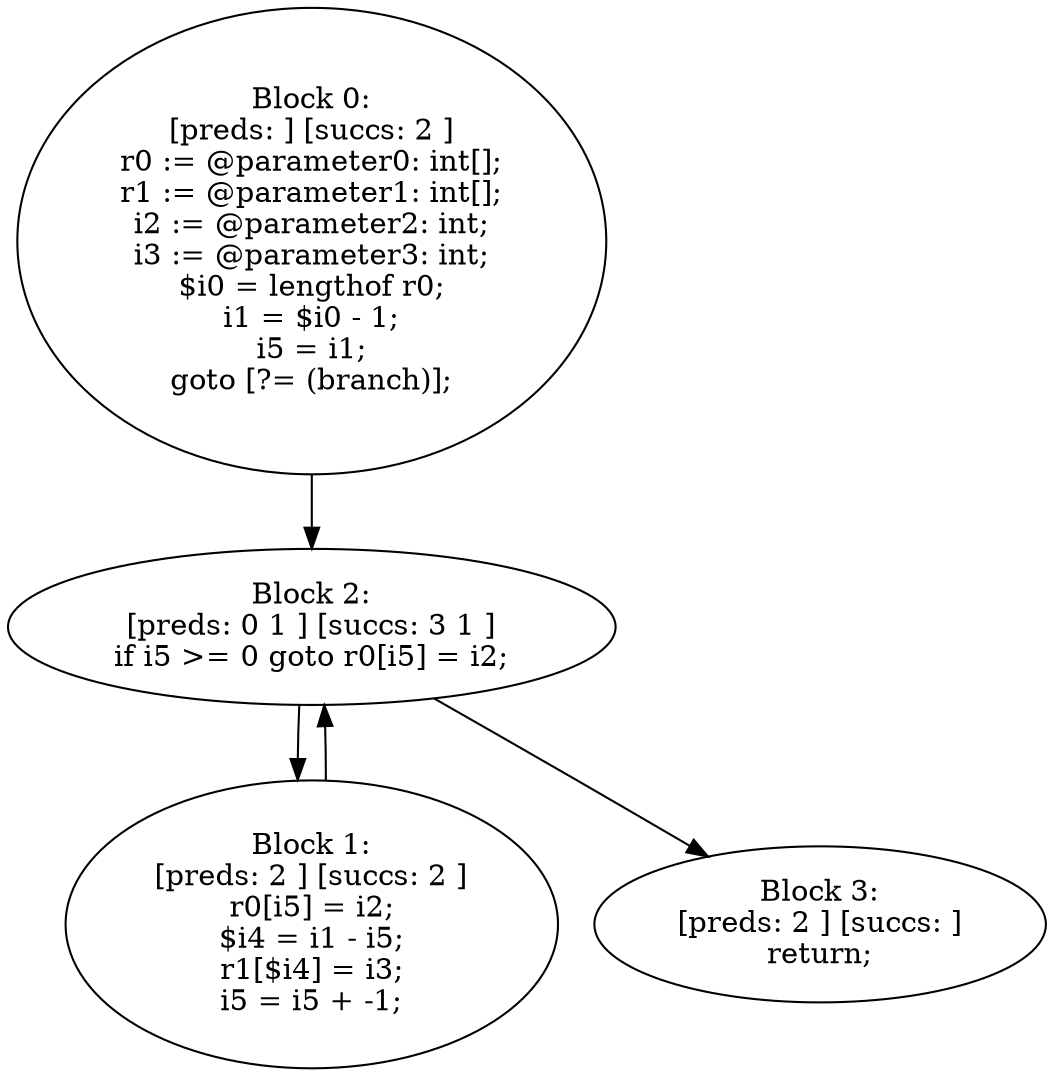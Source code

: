 digraph "unitGraph" {
    "Block 0:
[preds: ] [succs: 2 ]
r0 := @parameter0: int[];
r1 := @parameter1: int[];
i2 := @parameter2: int;
i3 := @parameter3: int;
$i0 = lengthof r0;
i1 = $i0 - 1;
i5 = i1;
goto [?= (branch)];
"
    "Block 1:
[preds: 2 ] [succs: 2 ]
r0[i5] = i2;
$i4 = i1 - i5;
r1[$i4] = i3;
i5 = i5 + -1;
"
    "Block 2:
[preds: 0 1 ] [succs: 3 1 ]
if i5 >= 0 goto r0[i5] = i2;
"
    "Block 3:
[preds: 2 ] [succs: ]
return;
"
    "Block 0:
[preds: ] [succs: 2 ]
r0 := @parameter0: int[];
r1 := @parameter1: int[];
i2 := @parameter2: int;
i3 := @parameter3: int;
$i0 = lengthof r0;
i1 = $i0 - 1;
i5 = i1;
goto [?= (branch)];
"->"Block 2:
[preds: 0 1 ] [succs: 3 1 ]
if i5 >= 0 goto r0[i5] = i2;
";
    "Block 1:
[preds: 2 ] [succs: 2 ]
r0[i5] = i2;
$i4 = i1 - i5;
r1[$i4] = i3;
i5 = i5 + -1;
"->"Block 2:
[preds: 0 1 ] [succs: 3 1 ]
if i5 >= 0 goto r0[i5] = i2;
";
    "Block 2:
[preds: 0 1 ] [succs: 3 1 ]
if i5 >= 0 goto r0[i5] = i2;
"->"Block 3:
[preds: 2 ] [succs: ]
return;
";
    "Block 2:
[preds: 0 1 ] [succs: 3 1 ]
if i5 >= 0 goto r0[i5] = i2;
"->"Block 1:
[preds: 2 ] [succs: 2 ]
r0[i5] = i2;
$i4 = i1 - i5;
r1[$i4] = i3;
i5 = i5 + -1;
";
}
